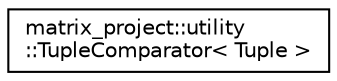 digraph "Graphical Class Hierarchy"
{
  edge [fontname="Helvetica",fontsize="10",labelfontname="Helvetica",labelfontsize="10"];
  node [fontname="Helvetica",fontsize="10",shape=record];
  rankdir="LR";
  Node1 [label="matrix_project::utility\l::TupleComparator\< Tuple \>",height=0.2,width=0.4,color="black", fillcolor="white", style="filled",URL="$structmatrix__project_1_1utility_1_1TupleComparator.html"];
}
